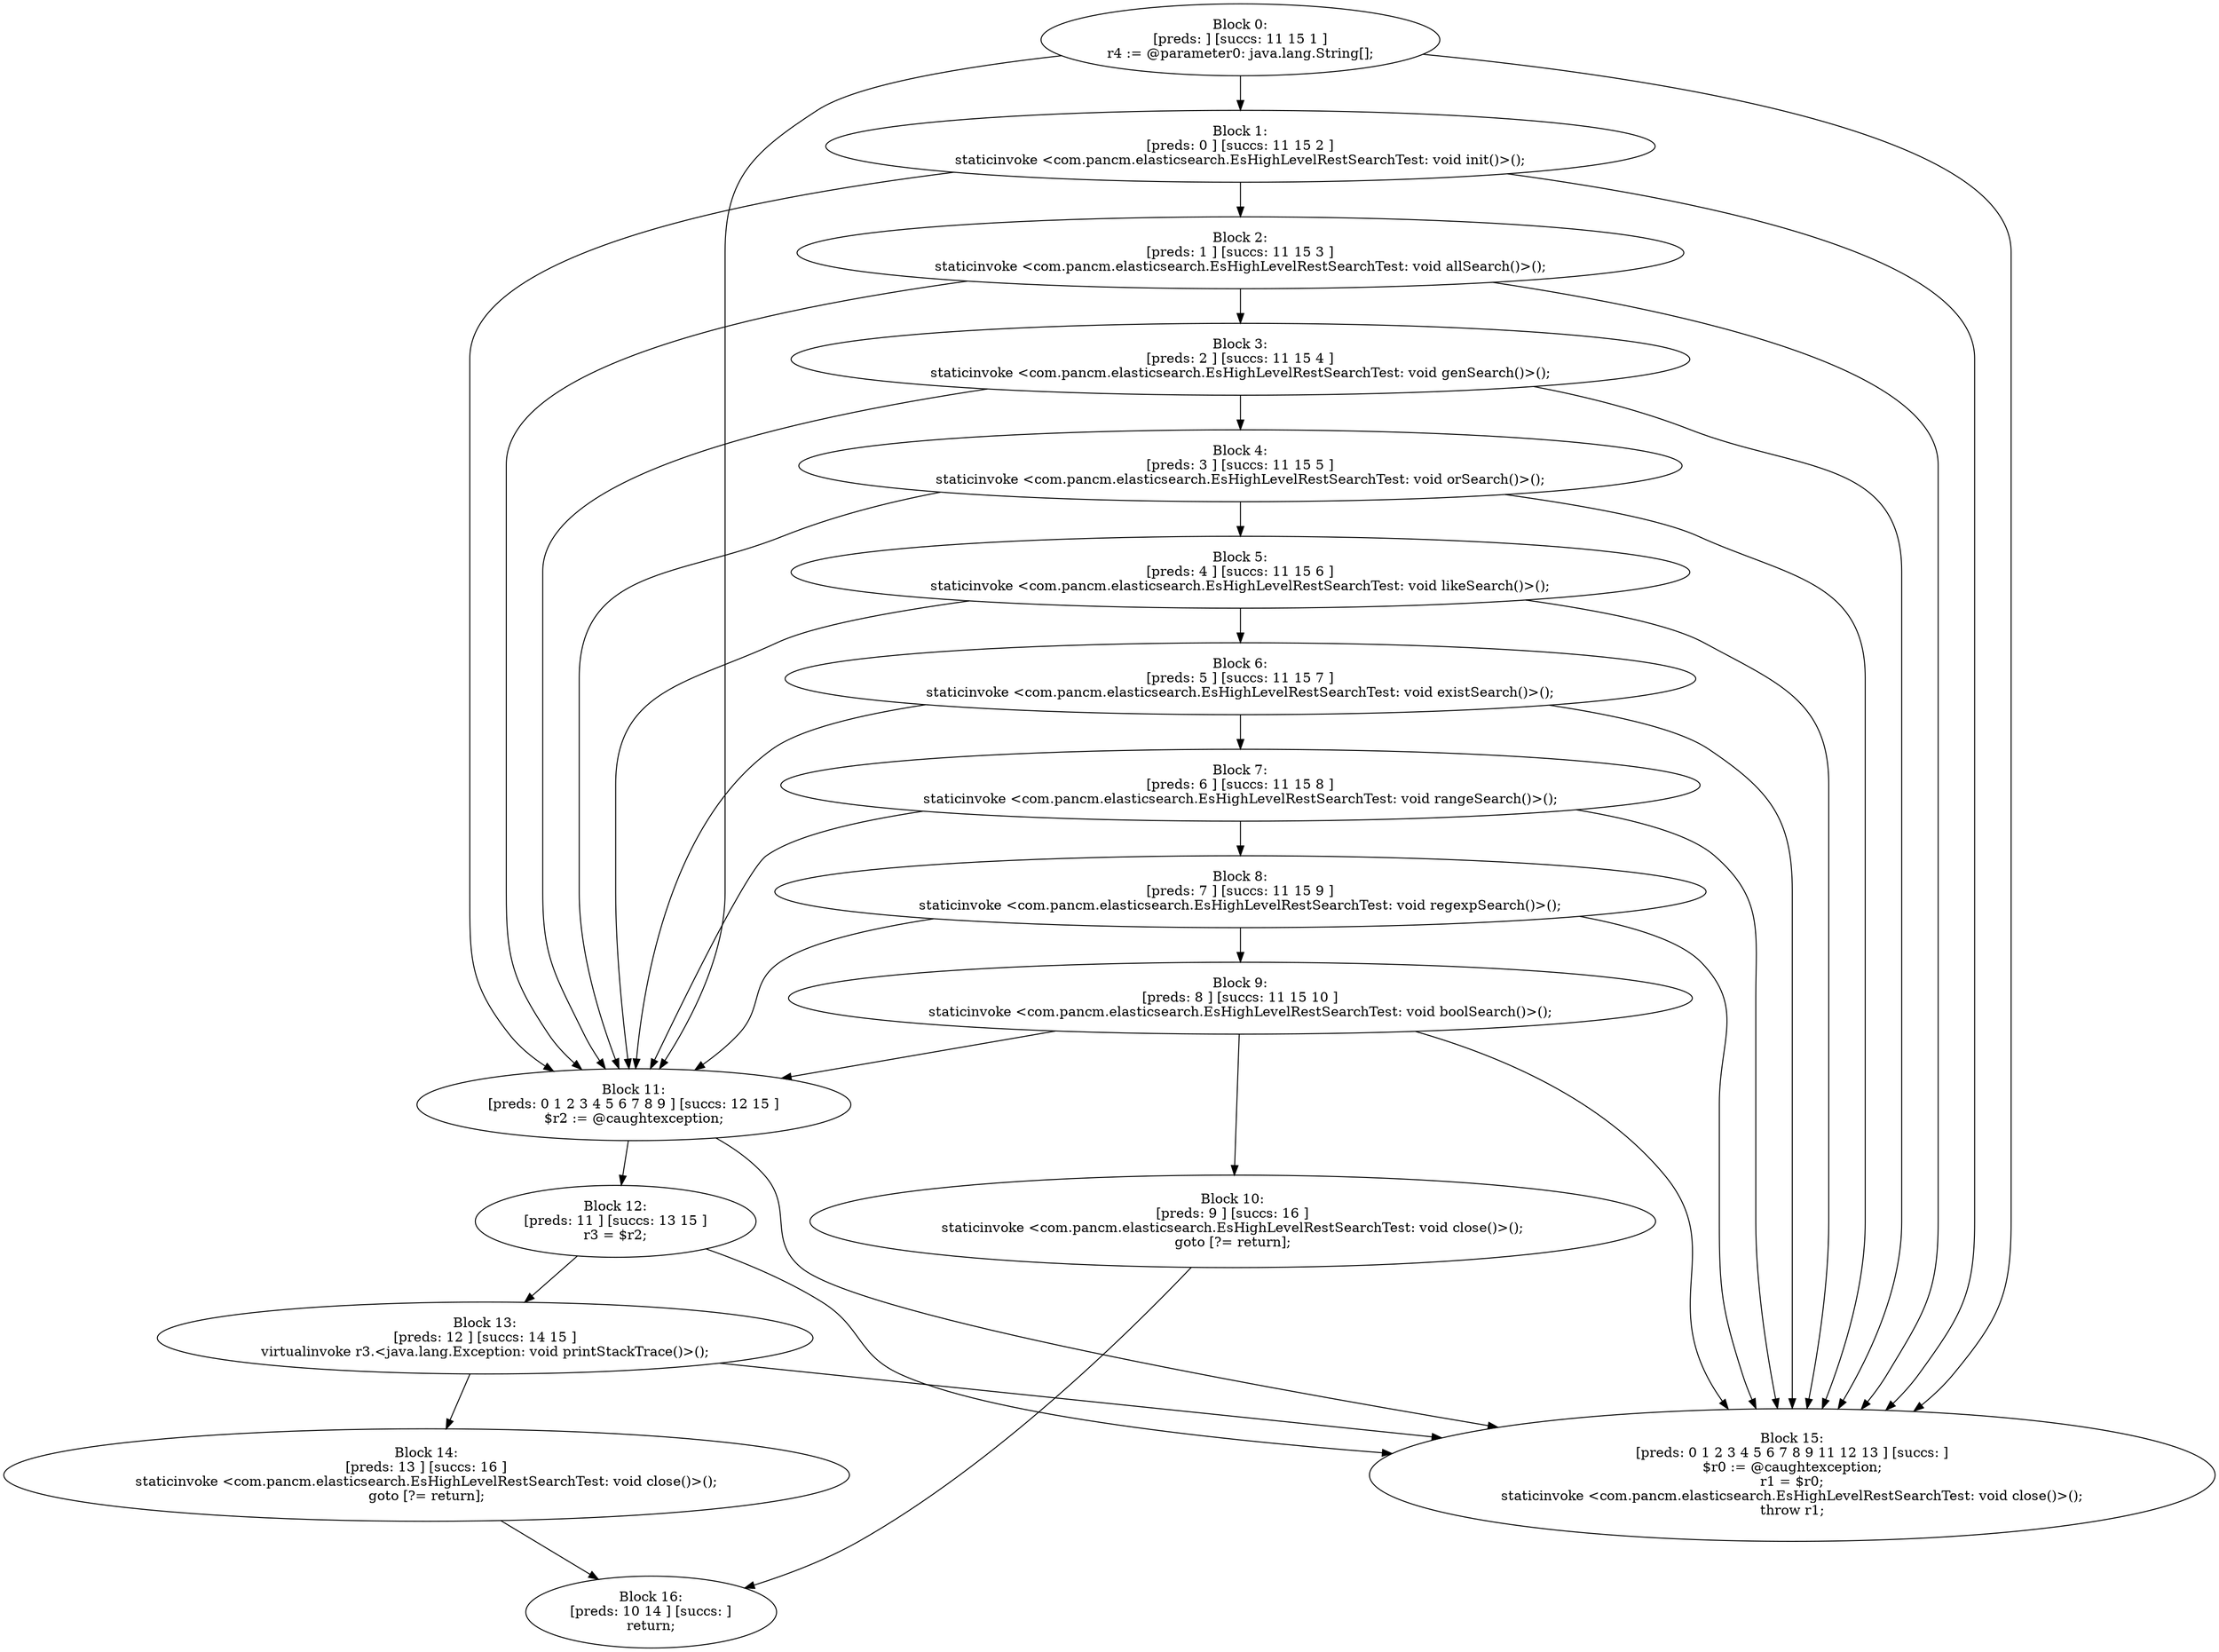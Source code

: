 digraph "unitGraph" {
    "Block 0:
[preds: ] [succs: 11 15 1 ]
r4 := @parameter0: java.lang.String[];
"
    "Block 1:
[preds: 0 ] [succs: 11 15 2 ]
staticinvoke <com.pancm.elasticsearch.EsHighLevelRestSearchTest: void init()>();
"
    "Block 2:
[preds: 1 ] [succs: 11 15 3 ]
staticinvoke <com.pancm.elasticsearch.EsHighLevelRestSearchTest: void allSearch()>();
"
    "Block 3:
[preds: 2 ] [succs: 11 15 4 ]
staticinvoke <com.pancm.elasticsearch.EsHighLevelRestSearchTest: void genSearch()>();
"
    "Block 4:
[preds: 3 ] [succs: 11 15 5 ]
staticinvoke <com.pancm.elasticsearch.EsHighLevelRestSearchTest: void orSearch()>();
"
    "Block 5:
[preds: 4 ] [succs: 11 15 6 ]
staticinvoke <com.pancm.elasticsearch.EsHighLevelRestSearchTest: void likeSearch()>();
"
    "Block 6:
[preds: 5 ] [succs: 11 15 7 ]
staticinvoke <com.pancm.elasticsearch.EsHighLevelRestSearchTest: void existSearch()>();
"
    "Block 7:
[preds: 6 ] [succs: 11 15 8 ]
staticinvoke <com.pancm.elasticsearch.EsHighLevelRestSearchTest: void rangeSearch()>();
"
    "Block 8:
[preds: 7 ] [succs: 11 15 9 ]
staticinvoke <com.pancm.elasticsearch.EsHighLevelRestSearchTest: void regexpSearch()>();
"
    "Block 9:
[preds: 8 ] [succs: 11 15 10 ]
staticinvoke <com.pancm.elasticsearch.EsHighLevelRestSearchTest: void boolSearch()>();
"
    "Block 10:
[preds: 9 ] [succs: 16 ]
staticinvoke <com.pancm.elasticsearch.EsHighLevelRestSearchTest: void close()>();
goto [?= return];
"
    "Block 11:
[preds: 0 1 2 3 4 5 6 7 8 9 ] [succs: 12 15 ]
$r2 := @caughtexception;
"
    "Block 12:
[preds: 11 ] [succs: 13 15 ]
r3 = $r2;
"
    "Block 13:
[preds: 12 ] [succs: 14 15 ]
virtualinvoke r3.<java.lang.Exception: void printStackTrace()>();
"
    "Block 14:
[preds: 13 ] [succs: 16 ]
staticinvoke <com.pancm.elasticsearch.EsHighLevelRestSearchTest: void close()>();
goto [?= return];
"
    "Block 15:
[preds: 0 1 2 3 4 5 6 7 8 9 11 12 13 ] [succs: ]
$r0 := @caughtexception;
r1 = $r0;
staticinvoke <com.pancm.elasticsearch.EsHighLevelRestSearchTest: void close()>();
throw r1;
"
    "Block 16:
[preds: 10 14 ] [succs: ]
return;
"
    "Block 0:
[preds: ] [succs: 11 15 1 ]
r4 := @parameter0: java.lang.String[];
"->"Block 11:
[preds: 0 1 2 3 4 5 6 7 8 9 ] [succs: 12 15 ]
$r2 := @caughtexception;
";
    "Block 0:
[preds: ] [succs: 11 15 1 ]
r4 := @parameter0: java.lang.String[];
"->"Block 15:
[preds: 0 1 2 3 4 5 6 7 8 9 11 12 13 ] [succs: ]
$r0 := @caughtexception;
r1 = $r0;
staticinvoke <com.pancm.elasticsearch.EsHighLevelRestSearchTest: void close()>();
throw r1;
";
    "Block 0:
[preds: ] [succs: 11 15 1 ]
r4 := @parameter0: java.lang.String[];
"->"Block 1:
[preds: 0 ] [succs: 11 15 2 ]
staticinvoke <com.pancm.elasticsearch.EsHighLevelRestSearchTest: void init()>();
";
    "Block 1:
[preds: 0 ] [succs: 11 15 2 ]
staticinvoke <com.pancm.elasticsearch.EsHighLevelRestSearchTest: void init()>();
"->"Block 11:
[preds: 0 1 2 3 4 5 6 7 8 9 ] [succs: 12 15 ]
$r2 := @caughtexception;
";
    "Block 1:
[preds: 0 ] [succs: 11 15 2 ]
staticinvoke <com.pancm.elasticsearch.EsHighLevelRestSearchTest: void init()>();
"->"Block 15:
[preds: 0 1 2 3 4 5 6 7 8 9 11 12 13 ] [succs: ]
$r0 := @caughtexception;
r1 = $r0;
staticinvoke <com.pancm.elasticsearch.EsHighLevelRestSearchTest: void close()>();
throw r1;
";
    "Block 1:
[preds: 0 ] [succs: 11 15 2 ]
staticinvoke <com.pancm.elasticsearch.EsHighLevelRestSearchTest: void init()>();
"->"Block 2:
[preds: 1 ] [succs: 11 15 3 ]
staticinvoke <com.pancm.elasticsearch.EsHighLevelRestSearchTest: void allSearch()>();
";
    "Block 2:
[preds: 1 ] [succs: 11 15 3 ]
staticinvoke <com.pancm.elasticsearch.EsHighLevelRestSearchTest: void allSearch()>();
"->"Block 11:
[preds: 0 1 2 3 4 5 6 7 8 9 ] [succs: 12 15 ]
$r2 := @caughtexception;
";
    "Block 2:
[preds: 1 ] [succs: 11 15 3 ]
staticinvoke <com.pancm.elasticsearch.EsHighLevelRestSearchTest: void allSearch()>();
"->"Block 15:
[preds: 0 1 2 3 4 5 6 7 8 9 11 12 13 ] [succs: ]
$r0 := @caughtexception;
r1 = $r0;
staticinvoke <com.pancm.elasticsearch.EsHighLevelRestSearchTest: void close()>();
throw r1;
";
    "Block 2:
[preds: 1 ] [succs: 11 15 3 ]
staticinvoke <com.pancm.elasticsearch.EsHighLevelRestSearchTest: void allSearch()>();
"->"Block 3:
[preds: 2 ] [succs: 11 15 4 ]
staticinvoke <com.pancm.elasticsearch.EsHighLevelRestSearchTest: void genSearch()>();
";
    "Block 3:
[preds: 2 ] [succs: 11 15 4 ]
staticinvoke <com.pancm.elasticsearch.EsHighLevelRestSearchTest: void genSearch()>();
"->"Block 11:
[preds: 0 1 2 3 4 5 6 7 8 9 ] [succs: 12 15 ]
$r2 := @caughtexception;
";
    "Block 3:
[preds: 2 ] [succs: 11 15 4 ]
staticinvoke <com.pancm.elasticsearch.EsHighLevelRestSearchTest: void genSearch()>();
"->"Block 15:
[preds: 0 1 2 3 4 5 6 7 8 9 11 12 13 ] [succs: ]
$r0 := @caughtexception;
r1 = $r0;
staticinvoke <com.pancm.elasticsearch.EsHighLevelRestSearchTest: void close()>();
throw r1;
";
    "Block 3:
[preds: 2 ] [succs: 11 15 4 ]
staticinvoke <com.pancm.elasticsearch.EsHighLevelRestSearchTest: void genSearch()>();
"->"Block 4:
[preds: 3 ] [succs: 11 15 5 ]
staticinvoke <com.pancm.elasticsearch.EsHighLevelRestSearchTest: void orSearch()>();
";
    "Block 4:
[preds: 3 ] [succs: 11 15 5 ]
staticinvoke <com.pancm.elasticsearch.EsHighLevelRestSearchTest: void orSearch()>();
"->"Block 11:
[preds: 0 1 2 3 4 5 6 7 8 9 ] [succs: 12 15 ]
$r2 := @caughtexception;
";
    "Block 4:
[preds: 3 ] [succs: 11 15 5 ]
staticinvoke <com.pancm.elasticsearch.EsHighLevelRestSearchTest: void orSearch()>();
"->"Block 15:
[preds: 0 1 2 3 4 5 6 7 8 9 11 12 13 ] [succs: ]
$r0 := @caughtexception;
r1 = $r0;
staticinvoke <com.pancm.elasticsearch.EsHighLevelRestSearchTest: void close()>();
throw r1;
";
    "Block 4:
[preds: 3 ] [succs: 11 15 5 ]
staticinvoke <com.pancm.elasticsearch.EsHighLevelRestSearchTest: void orSearch()>();
"->"Block 5:
[preds: 4 ] [succs: 11 15 6 ]
staticinvoke <com.pancm.elasticsearch.EsHighLevelRestSearchTest: void likeSearch()>();
";
    "Block 5:
[preds: 4 ] [succs: 11 15 6 ]
staticinvoke <com.pancm.elasticsearch.EsHighLevelRestSearchTest: void likeSearch()>();
"->"Block 11:
[preds: 0 1 2 3 4 5 6 7 8 9 ] [succs: 12 15 ]
$r2 := @caughtexception;
";
    "Block 5:
[preds: 4 ] [succs: 11 15 6 ]
staticinvoke <com.pancm.elasticsearch.EsHighLevelRestSearchTest: void likeSearch()>();
"->"Block 15:
[preds: 0 1 2 3 4 5 6 7 8 9 11 12 13 ] [succs: ]
$r0 := @caughtexception;
r1 = $r0;
staticinvoke <com.pancm.elasticsearch.EsHighLevelRestSearchTest: void close()>();
throw r1;
";
    "Block 5:
[preds: 4 ] [succs: 11 15 6 ]
staticinvoke <com.pancm.elasticsearch.EsHighLevelRestSearchTest: void likeSearch()>();
"->"Block 6:
[preds: 5 ] [succs: 11 15 7 ]
staticinvoke <com.pancm.elasticsearch.EsHighLevelRestSearchTest: void existSearch()>();
";
    "Block 6:
[preds: 5 ] [succs: 11 15 7 ]
staticinvoke <com.pancm.elasticsearch.EsHighLevelRestSearchTest: void existSearch()>();
"->"Block 11:
[preds: 0 1 2 3 4 5 6 7 8 9 ] [succs: 12 15 ]
$r2 := @caughtexception;
";
    "Block 6:
[preds: 5 ] [succs: 11 15 7 ]
staticinvoke <com.pancm.elasticsearch.EsHighLevelRestSearchTest: void existSearch()>();
"->"Block 15:
[preds: 0 1 2 3 4 5 6 7 8 9 11 12 13 ] [succs: ]
$r0 := @caughtexception;
r1 = $r0;
staticinvoke <com.pancm.elasticsearch.EsHighLevelRestSearchTest: void close()>();
throw r1;
";
    "Block 6:
[preds: 5 ] [succs: 11 15 7 ]
staticinvoke <com.pancm.elasticsearch.EsHighLevelRestSearchTest: void existSearch()>();
"->"Block 7:
[preds: 6 ] [succs: 11 15 8 ]
staticinvoke <com.pancm.elasticsearch.EsHighLevelRestSearchTest: void rangeSearch()>();
";
    "Block 7:
[preds: 6 ] [succs: 11 15 8 ]
staticinvoke <com.pancm.elasticsearch.EsHighLevelRestSearchTest: void rangeSearch()>();
"->"Block 11:
[preds: 0 1 2 3 4 5 6 7 8 9 ] [succs: 12 15 ]
$r2 := @caughtexception;
";
    "Block 7:
[preds: 6 ] [succs: 11 15 8 ]
staticinvoke <com.pancm.elasticsearch.EsHighLevelRestSearchTest: void rangeSearch()>();
"->"Block 15:
[preds: 0 1 2 3 4 5 6 7 8 9 11 12 13 ] [succs: ]
$r0 := @caughtexception;
r1 = $r0;
staticinvoke <com.pancm.elasticsearch.EsHighLevelRestSearchTest: void close()>();
throw r1;
";
    "Block 7:
[preds: 6 ] [succs: 11 15 8 ]
staticinvoke <com.pancm.elasticsearch.EsHighLevelRestSearchTest: void rangeSearch()>();
"->"Block 8:
[preds: 7 ] [succs: 11 15 9 ]
staticinvoke <com.pancm.elasticsearch.EsHighLevelRestSearchTest: void regexpSearch()>();
";
    "Block 8:
[preds: 7 ] [succs: 11 15 9 ]
staticinvoke <com.pancm.elasticsearch.EsHighLevelRestSearchTest: void regexpSearch()>();
"->"Block 11:
[preds: 0 1 2 3 4 5 6 7 8 9 ] [succs: 12 15 ]
$r2 := @caughtexception;
";
    "Block 8:
[preds: 7 ] [succs: 11 15 9 ]
staticinvoke <com.pancm.elasticsearch.EsHighLevelRestSearchTest: void regexpSearch()>();
"->"Block 15:
[preds: 0 1 2 3 4 5 6 7 8 9 11 12 13 ] [succs: ]
$r0 := @caughtexception;
r1 = $r0;
staticinvoke <com.pancm.elasticsearch.EsHighLevelRestSearchTest: void close()>();
throw r1;
";
    "Block 8:
[preds: 7 ] [succs: 11 15 9 ]
staticinvoke <com.pancm.elasticsearch.EsHighLevelRestSearchTest: void regexpSearch()>();
"->"Block 9:
[preds: 8 ] [succs: 11 15 10 ]
staticinvoke <com.pancm.elasticsearch.EsHighLevelRestSearchTest: void boolSearch()>();
";
    "Block 9:
[preds: 8 ] [succs: 11 15 10 ]
staticinvoke <com.pancm.elasticsearch.EsHighLevelRestSearchTest: void boolSearch()>();
"->"Block 11:
[preds: 0 1 2 3 4 5 6 7 8 9 ] [succs: 12 15 ]
$r2 := @caughtexception;
";
    "Block 9:
[preds: 8 ] [succs: 11 15 10 ]
staticinvoke <com.pancm.elasticsearch.EsHighLevelRestSearchTest: void boolSearch()>();
"->"Block 15:
[preds: 0 1 2 3 4 5 6 7 8 9 11 12 13 ] [succs: ]
$r0 := @caughtexception;
r1 = $r0;
staticinvoke <com.pancm.elasticsearch.EsHighLevelRestSearchTest: void close()>();
throw r1;
";
    "Block 9:
[preds: 8 ] [succs: 11 15 10 ]
staticinvoke <com.pancm.elasticsearch.EsHighLevelRestSearchTest: void boolSearch()>();
"->"Block 10:
[preds: 9 ] [succs: 16 ]
staticinvoke <com.pancm.elasticsearch.EsHighLevelRestSearchTest: void close()>();
goto [?= return];
";
    "Block 10:
[preds: 9 ] [succs: 16 ]
staticinvoke <com.pancm.elasticsearch.EsHighLevelRestSearchTest: void close()>();
goto [?= return];
"->"Block 16:
[preds: 10 14 ] [succs: ]
return;
";
    "Block 11:
[preds: 0 1 2 3 4 5 6 7 8 9 ] [succs: 12 15 ]
$r2 := @caughtexception;
"->"Block 12:
[preds: 11 ] [succs: 13 15 ]
r3 = $r2;
";
    "Block 11:
[preds: 0 1 2 3 4 5 6 7 8 9 ] [succs: 12 15 ]
$r2 := @caughtexception;
"->"Block 15:
[preds: 0 1 2 3 4 5 6 7 8 9 11 12 13 ] [succs: ]
$r0 := @caughtexception;
r1 = $r0;
staticinvoke <com.pancm.elasticsearch.EsHighLevelRestSearchTest: void close()>();
throw r1;
";
    "Block 12:
[preds: 11 ] [succs: 13 15 ]
r3 = $r2;
"->"Block 13:
[preds: 12 ] [succs: 14 15 ]
virtualinvoke r3.<java.lang.Exception: void printStackTrace()>();
";
    "Block 12:
[preds: 11 ] [succs: 13 15 ]
r3 = $r2;
"->"Block 15:
[preds: 0 1 2 3 4 5 6 7 8 9 11 12 13 ] [succs: ]
$r0 := @caughtexception;
r1 = $r0;
staticinvoke <com.pancm.elasticsearch.EsHighLevelRestSearchTest: void close()>();
throw r1;
";
    "Block 13:
[preds: 12 ] [succs: 14 15 ]
virtualinvoke r3.<java.lang.Exception: void printStackTrace()>();
"->"Block 14:
[preds: 13 ] [succs: 16 ]
staticinvoke <com.pancm.elasticsearch.EsHighLevelRestSearchTest: void close()>();
goto [?= return];
";
    "Block 13:
[preds: 12 ] [succs: 14 15 ]
virtualinvoke r3.<java.lang.Exception: void printStackTrace()>();
"->"Block 15:
[preds: 0 1 2 3 4 5 6 7 8 9 11 12 13 ] [succs: ]
$r0 := @caughtexception;
r1 = $r0;
staticinvoke <com.pancm.elasticsearch.EsHighLevelRestSearchTest: void close()>();
throw r1;
";
    "Block 14:
[preds: 13 ] [succs: 16 ]
staticinvoke <com.pancm.elasticsearch.EsHighLevelRestSearchTest: void close()>();
goto [?= return];
"->"Block 16:
[preds: 10 14 ] [succs: ]
return;
";
}
